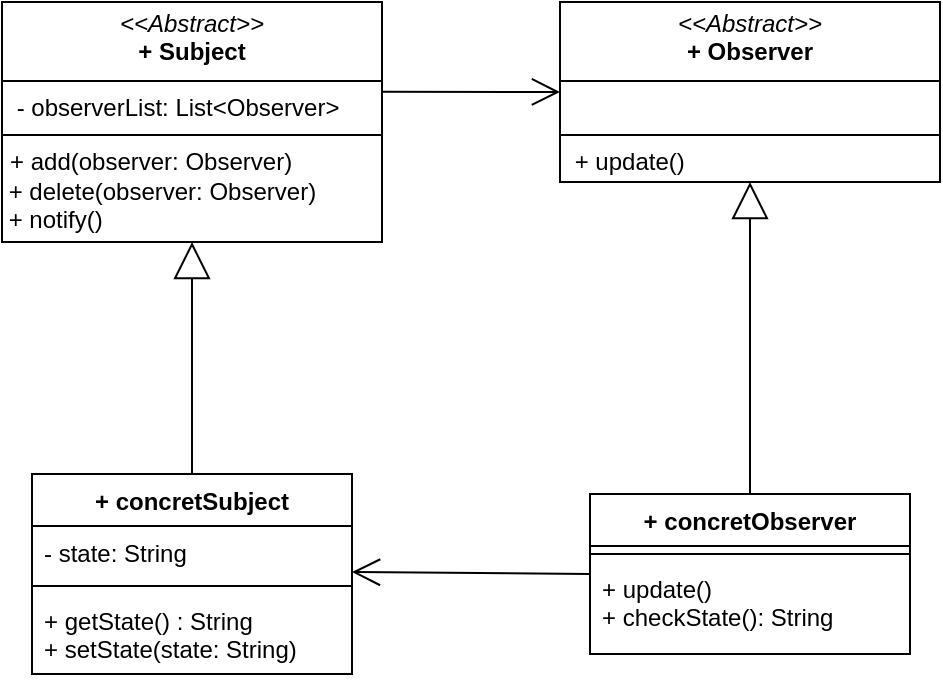 <mxfile version="26.1.1">
  <diagram name="Page-1" id="FOKpUJLtz8lDRjs_jTlW">
    <mxGraphModel dx="780" dy="504" grid="1" gridSize="10" guides="1" tooltips="1" connect="1" arrows="1" fold="1" page="1" pageScale="1" pageWidth="570" pageHeight="940" math="0" shadow="0">
      <root>
        <mxCell id="0" />
        <mxCell id="1" parent="0" />
        <mxCell id="YOizdNqWpemjq0Ps5w-Y-9" value="+ concretObserver" style="swimlane;fontStyle=1;align=center;verticalAlign=top;childLayout=stackLayout;horizontal=1;startSize=26;horizontalStack=0;resizeParent=1;resizeParentMax=0;resizeLast=0;collapsible=1;marginBottom=0;whiteSpace=wrap;html=1;" parent="1" vertex="1">
          <mxGeometry x="369" y="296" width="160" height="80" as="geometry" />
        </mxCell>
        <mxCell id="YOizdNqWpemjq0Ps5w-Y-10" value="" style="line;strokeWidth=1;fillColor=none;align=left;verticalAlign=middle;spacingTop=-1;spacingLeft=3;spacingRight=3;rotatable=0;labelPosition=right;points=[];portConstraint=eastwest;strokeColor=inherit;" parent="YOizdNqWpemjq0Ps5w-Y-9" vertex="1">
          <mxGeometry y="26" width="160" height="8" as="geometry" />
        </mxCell>
        <mxCell id="YOizdNqWpemjq0Ps5w-Y-11" value="+ update()&lt;div&gt;+ checkState(&lt;span style=&quot;background-color: transparent; color: light-dark(rgb(0, 0, 0), rgb(255, 255, 255));&quot;&gt;): String&lt;/span&gt;&lt;/div&gt;" style="text;strokeColor=none;fillColor=none;align=left;verticalAlign=top;spacingLeft=4;spacingRight=4;overflow=hidden;rotatable=0;points=[[0,0.5],[1,0.5]];portConstraint=eastwest;whiteSpace=wrap;html=1;" parent="YOizdNqWpemjq0Ps5w-Y-9" vertex="1">
          <mxGeometry y="34" width="160" height="46" as="geometry" />
        </mxCell>
        <mxCell id="YOizdNqWpemjq0Ps5w-Y-12" value="+ concretSubject" style="swimlane;fontStyle=1;align=center;verticalAlign=top;childLayout=stackLayout;horizontal=1;startSize=26;horizontalStack=0;resizeParent=1;resizeParentMax=0;resizeLast=0;collapsible=1;marginBottom=0;whiteSpace=wrap;html=1;" parent="1" vertex="1">
          <mxGeometry x="90" y="286" width="160" height="100" as="geometry" />
        </mxCell>
        <mxCell id="YOizdNqWpemjq0Ps5w-Y-13" value="- state: String" style="text;strokeColor=none;fillColor=none;align=left;verticalAlign=top;spacingLeft=4;spacingRight=4;overflow=hidden;rotatable=0;points=[[0,0.5],[1,0.5]];portConstraint=eastwest;whiteSpace=wrap;html=1;" parent="YOizdNqWpemjq0Ps5w-Y-12" vertex="1">
          <mxGeometry y="26" width="160" height="26" as="geometry" />
        </mxCell>
        <mxCell id="YOizdNqWpemjq0Ps5w-Y-14" value="" style="line;strokeWidth=1;fillColor=none;align=left;verticalAlign=middle;spacingTop=-1;spacingLeft=3;spacingRight=3;rotatable=0;labelPosition=right;points=[];portConstraint=eastwest;strokeColor=inherit;" parent="YOizdNqWpemjq0Ps5w-Y-12" vertex="1">
          <mxGeometry y="52" width="160" height="8" as="geometry" />
        </mxCell>
        <mxCell id="YOizdNqWpemjq0Ps5w-Y-15" value="+ getState() : String&lt;div&gt;+ setState(state: String)&lt;/div&gt;" style="text;strokeColor=none;fillColor=none;align=left;verticalAlign=top;spacingLeft=4;spacingRight=4;overflow=hidden;rotatable=0;points=[[0,0.5],[1,0.5]];portConstraint=eastwest;whiteSpace=wrap;html=1;" parent="YOizdNqWpemjq0Ps5w-Y-12" vertex="1">
          <mxGeometry y="60" width="160" height="40" as="geometry" />
        </mxCell>
        <mxCell id="YOizdNqWpemjq0Ps5w-Y-22" value="" style="endArrow=block;endSize=16;endFill=0;html=1;rounded=0;entryX=0.5;entryY=1;entryDx=0;entryDy=0;exitX=0.5;exitY=0;exitDx=0;exitDy=0;" parent="1" source="YOizdNqWpemjq0Ps5w-Y-12" target="YhEBgzlctto7Alwyr9JR-1" edge="1">
          <mxGeometry width="160" relative="1" as="geometry">
            <mxPoint x="170" y="370" as="sourcePoint" />
            <mxPoint x="170" y="190" as="targetPoint" />
          </mxGeometry>
        </mxCell>
        <mxCell id="YOizdNqWpemjq0Ps5w-Y-23" value="" style="endArrow=block;endSize=16;endFill=0;html=1;rounded=0;entryX=0.5;entryY=1;entryDx=0;entryDy=0;exitX=0.5;exitY=0;exitDx=0;exitDy=0;" parent="1" source="YOizdNqWpemjq0Ps5w-Y-9" target="YhEBgzlctto7Alwyr9JR-2" edge="1">
          <mxGeometry width="160" relative="1" as="geometry">
            <mxPoint x="429.77" y="390" as="sourcePoint" />
            <mxPoint x="430" y="290" as="targetPoint" />
          </mxGeometry>
        </mxCell>
        <mxCell id="YhEBgzlctto7Alwyr9JR-1" value="&lt;p style=&quot;margin:0px;margin-top:4px;text-align:center;&quot;&gt;&lt;i&gt;&amp;lt;&amp;lt;Abstract&amp;gt;&amp;gt;&lt;/i&gt;&lt;br&gt;&lt;b&gt;+ Subject&lt;/b&gt;&lt;/p&gt;&lt;hr size=&quot;1&quot; style=&quot;border-style:solid;&quot;&gt;&lt;p style=&quot;margin:0px;margin-left:4px;&quot;&gt;&amp;nbsp;- observerList: List&amp;lt;Observer&amp;gt;&lt;/p&gt;&lt;hr size=&quot;1&quot; style=&quot;border-style:solid;&quot;&gt;&lt;p style=&quot;margin:0px;margin-left:4px;&quot;&gt;+ add(observer: Observer)&lt;/p&gt;&lt;div&gt;&amp;nbsp;+ delete(observer: Observer)&amp;nbsp;&lt;/div&gt;&lt;div&gt;&amp;nbsp;+ notify()&lt;/div&gt;" style="verticalAlign=top;align=left;overflow=fill;html=1;whiteSpace=wrap;fillColor=none;" parent="1" vertex="1">
          <mxGeometry x="75" y="50" width="190" height="120" as="geometry" />
        </mxCell>
        <mxCell id="YhEBgzlctto7Alwyr9JR-2" value="&lt;p style=&quot;margin:0px;margin-top:4px;text-align:center;&quot;&gt;&lt;i&gt;&amp;lt;&amp;lt;Abstract&amp;gt;&amp;gt;&lt;/i&gt;&lt;br&gt;&lt;b&gt;+ Observer&lt;/b&gt;&lt;/p&gt;&lt;hr size=&quot;1&quot; style=&quot;border-style:solid;&quot;&gt;&lt;p style=&quot;margin:0px;margin-left:4px;&quot;&gt;&lt;br&gt;&lt;/p&gt;&lt;hr size=&quot;1&quot; style=&quot;border-style:solid;&quot;&gt;&lt;p style=&quot;margin:0px;margin-left:4px;&quot;&gt;&amp;nbsp;+ update()&lt;/p&gt;" style="verticalAlign=top;align=left;overflow=fill;html=1;whiteSpace=wrap;fillColor=none;" parent="1" vertex="1">
          <mxGeometry x="354" y="50" width="190" height="90" as="geometry" />
        </mxCell>
        <mxCell id="YhEBgzlctto7Alwyr9JR-3" value="" style="endArrow=open;endFill=1;endSize=12;html=1;rounded=0;exitX=0;exitY=0.5;exitDx=0;exitDy=0;" parent="1" source="YOizdNqWpemjq0Ps5w-Y-9" edge="1">
          <mxGeometry width="160" relative="1" as="geometry">
            <mxPoint x="230" y="350" as="sourcePoint" />
            <mxPoint x="250" y="335" as="targetPoint" />
          </mxGeometry>
        </mxCell>
        <mxCell id="YhEBgzlctto7Alwyr9JR-4" value="" style="endArrow=open;endFill=1;endSize=12;html=1;rounded=0;exitX=0.998;exitY=0.374;exitDx=0;exitDy=0;entryX=0;entryY=0.5;entryDx=0;entryDy=0;exitPerimeter=0;" parent="1" source="YhEBgzlctto7Alwyr9JR-1" target="YhEBgzlctto7Alwyr9JR-2" edge="1">
          <mxGeometry width="160" relative="1" as="geometry">
            <mxPoint x="350" y="291" as="sourcePoint" />
            <mxPoint x="250" y="290" as="targetPoint" />
          </mxGeometry>
        </mxCell>
      </root>
    </mxGraphModel>
  </diagram>
</mxfile>
